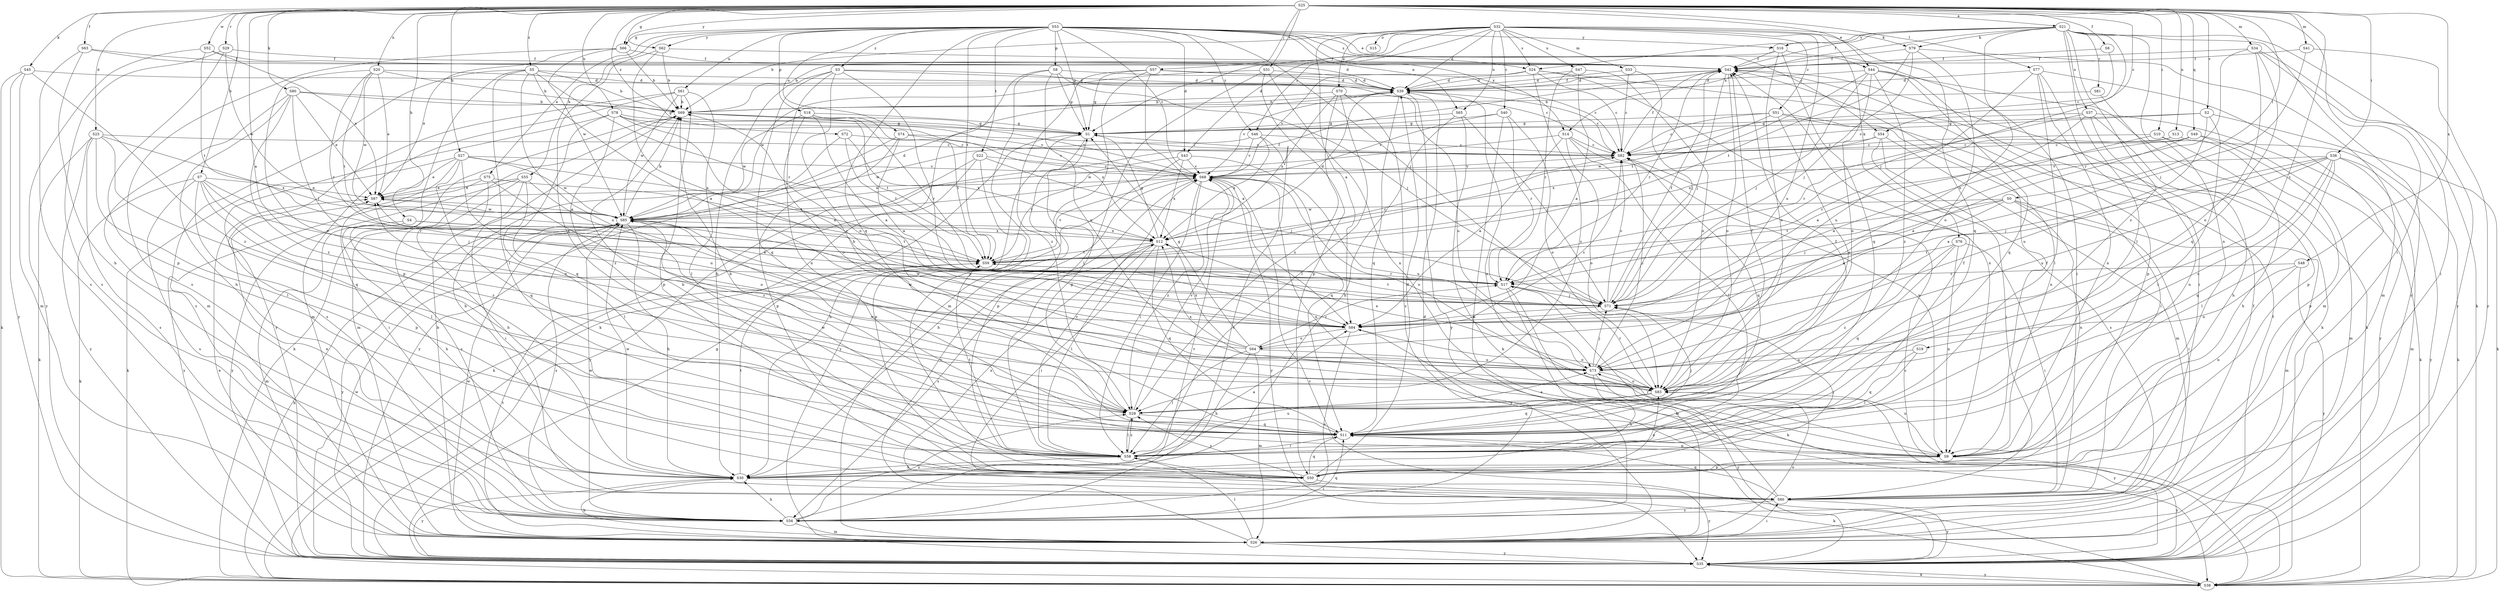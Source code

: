 strict digraph  {
S25;
S53;
S32;
S21;
S84;
S7;
S4;
S69;
S19;
S54;
S51;
S40;
S82;
S23;
S43;
S39;
S44;
S75;
S70;
S67;
S63;
S6;
S42;
S66;
S1;
S27;
S78;
S55;
S30;
S10;
S36;
S60;
S57;
S71;
S80;
S45;
S76;
S79;
S38;
S77;
S31;
S0;
S58;
S34;
S41;
S33;
S26;
S20;
S13;
S61;
S65;
S9;
S74;
S15;
S37;
S64;
S83;
S8;
S18;
S50;
S49;
S11;
S29;
S81;
S17;
S24;
S56;
S22;
S59;
S47;
S73;
S2;
S68;
S52;
S85;
S48;
S14;
S12;
S62;
S16;
S35;
S5;
S72;
S3;
S46;
S28;
S25 -> S21  [label=a];
S25 -> S84  [label=a];
S25 -> S7  [label=b];
S25 -> S4  [label=b];
S25 -> S19  [label=c];
S25 -> S54  [label=c];
S25 -> S23  [label=d];
S25 -> S44  [label=e];
S25 -> S63  [label=f];
S25 -> S6  [label=f];
S25 -> S66  [label=g];
S25 -> S27  [label=h];
S25 -> S78  [label=h];
S25 -> S10  [label=i];
S25 -> S36  [label=i];
S25 -> S60  [label=i];
S25 -> S57  [label=j];
S25 -> S80  [label=k];
S25 -> S45  [label=k];
S25 -> S77  [label=l];
S25 -> S31  [label=l];
S25 -> S0  [label=l];
S25 -> S34  [label=m];
S25 -> S41  [label=m];
S25 -> S20  [label=n];
S25 -> S13  [label=n];
S25 -> S49  [label=q];
S25 -> S29  [label=r];
S25 -> S2  [label=v];
S25 -> S52  [label=w];
S25 -> S48  [label=x];
S25 -> S62  [label=y];
S25 -> S5  [label=z];
S25 -> S72  [label=z];
S53 -> S54  [label=c];
S53 -> S43  [label=d];
S53 -> S44  [label=e];
S53 -> S75  [label=e];
S53 -> S66  [label=g];
S53 -> S1  [label=g];
S53 -> S55  [label=h];
S53 -> S71  [label=j];
S53 -> S61  [label=n];
S53 -> S65  [label=n];
S53 -> S74  [label=o];
S53 -> S8  [label=p];
S53 -> S18  [label=p];
S53 -> S11  [label=q];
S53 -> S24  [label=s];
S53 -> S22  [label=t];
S53 -> S59  [label=t];
S53 -> S68  [label=v];
S53 -> S14  [label=x];
S53 -> S62  [label=y];
S53 -> S16  [label=y];
S53 -> S3  [label=z];
S53 -> S46  [label=z];
S32 -> S84  [label=a];
S32 -> S69  [label=b];
S32 -> S51  [label=c];
S32 -> S40  [label=c];
S32 -> S43  [label=d];
S32 -> S39  [label=d];
S32 -> S70  [label=e];
S32 -> S1  [label=g];
S32 -> S76  [label=k];
S32 -> S79  [label=k];
S32 -> S33  [label=m];
S32 -> S65  [label=n];
S32 -> S15  [label=o];
S32 -> S11  [label=q];
S32 -> S24  [label=s];
S32 -> S47  [label=u];
S32 -> S73  [label=u];
S32 -> S46  [label=z];
S21 -> S42  [label=f];
S21 -> S71  [label=j];
S21 -> S79  [label=k];
S21 -> S38  [label=k];
S21 -> S58  [label=l];
S21 -> S9  [label=n];
S21 -> S37  [label=o];
S21 -> S64  [label=o];
S21 -> S81  [label=r];
S21 -> S24  [label=s];
S21 -> S14  [label=x];
S21 -> S16  [label=y];
S21 -> S35  [label=y];
S21 -> S28  [label=z];
S84 -> S64  [label=o];
S84 -> S83  [label=o];
S84 -> S56  [label=s];
S84 -> S85  [label=w];
S7 -> S67  [label=e];
S7 -> S71  [label=j];
S7 -> S38  [label=k];
S7 -> S58  [label=l];
S7 -> S50  [label=p];
S7 -> S17  [label=r];
S7 -> S56  [label=s];
S7 -> S28  [label=z];
S4 -> S30  [label=h];
S4 -> S26  [label=m];
S4 -> S59  [label=t];
S4 -> S12  [label=x];
S69 -> S1  [label=g];
S69 -> S38  [label=k];
S69 -> S26  [label=m];
S69 -> S59  [label=t];
S69 -> S68  [label=v];
S19 -> S58  [label=l];
S19 -> S11  [label=q];
S19 -> S73  [label=u];
S54 -> S82  [label=c];
S54 -> S60  [label=i];
S54 -> S26  [label=m];
S54 -> S56  [label=s];
S54 -> S12  [label=x];
S51 -> S82  [label=c];
S51 -> S1  [label=g];
S51 -> S60  [label=i];
S51 -> S9  [label=n];
S51 -> S83  [label=o];
S51 -> S85  [label=w];
S40 -> S1  [label=g];
S40 -> S83  [label=o];
S40 -> S17  [label=r];
S40 -> S56  [label=s];
S40 -> S68  [label=v];
S82 -> S42  [label=f];
S82 -> S11  [label=q];
S82 -> S68  [label=v];
S23 -> S82  [label=c];
S23 -> S38  [label=k];
S23 -> S58  [label=l];
S23 -> S11  [label=q];
S23 -> S56  [label=s];
S23 -> S12  [label=x];
S23 -> S35  [label=y];
S43 -> S30  [label=h];
S43 -> S11  [label=q];
S43 -> S59  [label=t];
S43 -> S68  [label=v];
S43 -> S12  [label=x];
S39 -> S69  [label=b];
S39 -> S82  [label=c];
S39 -> S42  [label=f];
S39 -> S9  [label=n];
S39 -> S11  [label=q];
S39 -> S68  [label=v];
S39 -> S35  [label=y];
S44 -> S39  [label=d];
S44 -> S71  [label=j];
S44 -> S38  [label=k];
S44 -> S83  [label=o];
S44 -> S50  [label=p];
S44 -> S11  [label=q];
S44 -> S59  [label=t];
S44 -> S28  [label=z];
S75 -> S67  [label=e];
S75 -> S30  [label=h];
S75 -> S17  [label=r];
S75 -> S35  [label=y];
S75 -> S28  [label=z];
S70 -> S69  [label=b];
S70 -> S58  [label=l];
S70 -> S56  [label=s];
S70 -> S73  [label=u];
S70 -> S12  [label=x];
S70 -> S28  [label=z];
S67 -> S85  [label=w];
S63 -> S39  [label=d];
S63 -> S42  [label=f];
S63 -> S30  [label=h];
S63 -> S56  [label=s];
S6 -> S82  [label=c];
S6 -> S42  [label=f];
S42 -> S39  [label=d];
S42 -> S71  [label=j];
S42 -> S83  [label=o];
S42 -> S17  [label=r];
S66 -> S69  [label=b];
S66 -> S67  [label=e];
S66 -> S42  [label=f];
S66 -> S56  [label=s];
S66 -> S85  [label=w];
S1 -> S82  [label=c];
S1 -> S50  [label=p];
S1 -> S35  [label=y];
S27 -> S67  [label=e];
S27 -> S60  [label=i];
S27 -> S38  [label=k];
S27 -> S11  [label=q];
S27 -> S59  [label=t];
S27 -> S73  [label=u];
S27 -> S68  [label=v];
S27 -> S85  [label=w];
S78 -> S84  [label=a];
S78 -> S1  [label=g];
S78 -> S11  [label=q];
S78 -> S56  [label=s];
S78 -> S68  [label=v];
S78 -> S12  [label=x];
S78 -> S28  [label=z];
S55 -> S67  [label=e];
S55 -> S60  [label=i];
S55 -> S58  [label=l];
S55 -> S83  [label=o];
S55 -> S56  [label=s];
S55 -> S35  [label=y];
S30 -> S60  [label=i];
S30 -> S59  [label=t];
S30 -> S85  [label=w];
S30 -> S35  [label=y];
S10 -> S84  [label=a];
S10 -> S82  [label=c];
S10 -> S30  [label=h];
S10 -> S50  [label=p];
S36 -> S84  [label=a];
S36 -> S71  [label=j];
S36 -> S58  [label=l];
S36 -> S26  [label=m];
S36 -> S83  [label=o];
S36 -> S11  [label=q];
S36 -> S73  [label=u];
S36 -> S68  [label=v];
S36 -> S35  [label=y];
S60 -> S67  [label=e];
S60 -> S11  [label=q];
S60 -> S17  [label=r];
S60 -> S56  [label=s];
S60 -> S12  [label=x];
S60 -> S35  [label=y];
S57 -> S84  [label=a];
S57 -> S82  [label=c];
S57 -> S39  [label=d];
S57 -> S1  [label=g];
S57 -> S26  [label=m];
S57 -> S28  [label=z];
S71 -> S84  [label=a];
S71 -> S82  [label=c];
S71 -> S67  [label=e];
S71 -> S42  [label=f];
S71 -> S59  [label=t];
S80 -> S69  [label=b];
S80 -> S67  [label=e];
S80 -> S1  [label=g];
S80 -> S30  [label=h];
S80 -> S71  [label=j];
S80 -> S56  [label=s];
S80 -> S28  [label=z];
S45 -> S39  [label=d];
S45 -> S38  [label=k];
S45 -> S26  [label=m];
S45 -> S35  [label=y];
S45 -> S28  [label=z];
S76 -> S60  [label=i];
S76 -> S9  [label=n];
S76 -> S11  [label=q];
S76 -> S59  [label=t];
S76 -> S28  [label=z];
S79 -> S42  [label=f];
S79 -> S71  [label=j];
S79 -> S26  [label=m];
S79 -> S83  [label=o];
S79 -> S59  [label=t];
S38 -> S82  [label=c];
S38 -> S68  [label=v];
S38 -> S35  [label=y];
S77 -> S39  [label=d];
S77 -> S60  [label=i];
S77 -> S58  [label=l];
S77 -> S26  [label=m];
S77 -> S9  [label=n];
S77 -> S73  [label=u];
S31 -> S39  [label=d];
S31 -> S58  [label=l];
S31 -> S9  [label=n];
S31 -> S50  [label=p];
S31 -> S85  [label=w];
S0 -> S84  [label=a];
S0 -> S60  [label=i];
S0 -> S71  [label=j];
S0 -> S26  [label=m];
S0 -> S9  [label=n];
S0 -> S59  [label=t];
S0 -> S85  [label=w];
S58 -> S84  [label=a];
S58 -> S69  [label=b];
S58 -> S42  [label=f];
S58 -> S30  [label=h];
S58 -> S38  [label=k];
S58 -> S59  [label=t];
S58 -> S73  [label=u];
S58 -> S68  [label=v];
S58 -> S28  [label=z];
S34 -> S42  [label=f];
S34 -> S60  [label=i];
S34 -> S83  [label=o];
S34 -> S11  [label=q];
S34 -> S17  [label=r];
S34 -> S35  [label=y];
S41 -> S42  [label=f];
S41 -> S71  [label=j];
S41 -> S35  [label=y];
S33 -> S82  [label=c];
S33 -> S39  [label=d];
S33 -> S71  [label=j];
S26 -> S69  [label=b];
S26 -> S39  [label=d];
S26 -> S67  [label=e];
S26 -> S42  [label=f];
S26 -> S30  [label=h];
S26 -> S60  [label=i];
S26 -> S58  [label=l];
S26 -> S83  [label=o];
S26 -> S59  [label=t];
S26 -> S68  [label=v];
S26 -> S85  [label=w];
S26 -> S35  [label=y];
S20 -> S69  [label=b];
S20 -> S39  [label=d];
S20 -> S67  [label=e];
S20 -> S83  [label=o];
S20 -> S17  [label=r];
S20 -> S59  [label=t];
S20 -> S85  [label=w];
S13 -> S82  [label=c];
S13 -> S38  [label=k];
S13 -> S12  [label=x];
S61 -> S69  [label=b];
S61 -> S58  [label=l];
S61 -> S26  [label=m];
S61 -> S50  [label=p];
S61 -> S85  [label=w];
S61 -> S35  [label=y];
S65 -> S1  [label=g];
S65 -> S30  [label=h];
S65 -> S71  [label=j];
S65 -> S38  [label=k];
S9 -> S84  [label=a];
S9 -> S42  [label=f];
S9 -> S50  [label=p];
S9 -> S73  [label=u];
S9 -> S35  [label=y];
S74 -> S84  [label=a];
S74 -> S82  [label=c];
S74 -> S50  [label=p];
S74 -> S68  [label=v];
S74 -> S35  [label=y];
S37 -> S84  [label=a];
S37 -> S1  [label=g];
S37 -> S30  [label=h];
S37 -> S9  [label=n];
S37 -> S17  [label=r];
S37 -> S35  [label=y];
S64 -> S82  [label=c];
S64 -> S67  [label=e];
S64 -> S1  [label=g];
S64 -> S30  [label=h];
S64 -> S58  [label=l];
S64 -> S26  [label=m];
S64 -> S17  [label=r];
S64 -> S73  [label=u];
S64 -> S85  [label=w];
S64 -> S12  [label=x];
S83 -> S42  [label=f];
S83 -> S11  [label=q];
S83 -> S17  [label=r];
S83 -> S12  [label=x];
S83 -> S35  [label=y];
S83 -> S28  [label=z];
S8 -> S39  [label=d];
S8 -> S1  [label=g];
S8 -> S71  [label=j];
S8 -> S38  [label=k];
S8 -> S50  [label=p];
S8 -> S73  [label=u];
S18 -> S84  [label=a];
S18 -> S1  [label=g];
S18 -> S83  [label=o];
S18 -> S17  [label=r];
S18 -> S59  [label=t];
S18 -> S85  [label=w];
S50 -> S39  [label=d];
S50 -> S71  [label=j];
S50 -> S83  [label=o];
S50 -> S11  [label=q];
S50 -> S35  [label=y];
S50 -> S28  [label=z];
S49 -> S84  [label=a];
S49 -> S82  [label=c];
S49 -> S38  [label=k];
S49 -> S26  [label=m];
S49 -> S17  [label=r];
S11 -> S69  [label=b];
S11 -> S1  [label=g];
S11 -> S71  [label=j];
S11 -> S58  [label=l];
S11 -> S9  [label=n];
S11 -> S85  [label=w];
S29 -> S42  [label=f];
S29 -> S50  [label=p];
S29 -> S56  [label=s];
S29 -> S85  [label=w];
S81 -> S69  [label=b];
S81 -> S50  [label=p];
S17 -> S71  [label=j];
S17 -> S38  [label=k];
S17 -> S26  [label=m];
S24 -> S82  [label=c];
S24 -> S39  [label=d];
S24 -> S38  [label=k];
S24 -> S9  [label=n];
S24 -> S68  [label=v];
S24 -> S28  [label=z];
S56 -> S30  [label=h];
S56 -> S26  [label=m];
S56 -> S11  [label=q];
S56 -> S68  [label=v];
S56 -> S85  [label=w];
S56 -> S28  [label=z];
S22 -> S71  [label=j];
S22 -> S38  [label=k];
S22 -> S50  [label=p];
S22 -> S68  [label=v];
S22 -> S35  [label=y];
S59 -> S82  [label=c];
S59 -> S17  [label=r];
S59 -> S68  [label=v];
S47 -> S84  [label=a];
S47 -> S39  [label=d];
S47 -> S83  [label=o];
S47 -> S17  [label=r];
S73 -> S69  [label=b];
S73 -> S82  [label=c];
S73 -> S30  [label=h];
S73 -> S71  [label=j];
S73 -> S83  [label=o];
S73 -> S12  [label=x];
S73 -> S35  [label=y];
S2 -> S82  [label=c];
S2 -> S1  [label=g];
S2 -> S38  [label=k];
S2 -> S58  [label=l];
S2 -> S73  [label=u];
S68 -> S67  [label=e];
S68 -> S30  [label=h];
S68 -> S58  [label=l];
S68 -> S9  [label=n];
S68 -> S83  [label=o];
S68 -> S73  [label=u];
S68 -> S35  [label=y];
S68 -> S28  [label=z];
S52 -> S67  [label=e];
S52 -> S42  [label=f];
S52 -> S59  [label=t];
S52 -> S35  [label=y];
S85 -> S69  [label=b];
S85 -> S39  [label=d];
S85 -> S67  [label=e];
S85 -> S42  [label=f];
S85 -> S30  [label=h];
S85 -> S38  [label=k];
S85 -> S56  [label=s];
S85 -> S12  [label=x];
S85 -> S35  [label=y];
S48 -> S9  [label=n];
S48 -> S17  [label=r];
S48 -> S73  [label=u];
S48 -> S35  [label=y];
S14 -> S84  [label=a];
S14 -> S82  [label=c];
S14 -> S58  [label=l];
S14 -> S9  [label=n];
S14 -> S83  [label=o];
S14 -> S85  [label=w];
S12 -> S39  [label=d];
S12 -> S1  [label=g];
S12 -> S60  [label=i];
S12 -> S58  [label=l];
S12 -> S11  [label=q];
S12 -> S56  [label=s];
S12 -> S59  [label=t];
S62 -> S84  [label=a];
S62 -> S69  [label=b];
S62 -> S42  [label=f];
S62 -> S28  [label=z];
S16 -> S69  [label=b];
S16 -> S42  [label=f];
S16 -> S60  [label=i];
S16 -> S83  [label=o];
S16 -> S11  [label=q];
S35 -> S42  [label=f];
S35 -> S1  [label=g];
S35 -> S38  [label=k];
S35 -> S85  [label=w];
S5 -> S84  [label=a];
S5 -> S69  [label=b];
S5 -> S39  [label=d];
S5 -> S58  [label=l];
S5 -> S26  [label=m];
S5 -> S50  [label=p];
S5 -> S17  [label=r];
S5 -> S73  [label=u];
S72 -> S82  [label=c];
S72 -> S30  [label=h];
S72 -> S59  [label=t];
S72 -> S12  [label=x];
S3 -> S82  [label=c];
S3 -> S39  [label=d];
S3 -> S30  [label=h];
S3 -> S71  [label=j];
S3 -> S9  [label=n];
S3 -> S83  [label=o];
S3 -> S11  [label=q];
S46 -> S82  [label=c];
S46 -> S56  [label=s];
S46 -> S68  [label=v];
S46 -> S85  [label=w];
S46 -> S12  [label=x];
S28 -> S42  [label=f];
S28 -> S58  [label=l];
S28 -> S11  [label=q];
S28 -> S68  [label=v];
S28 -> S85  [label=w];
}
